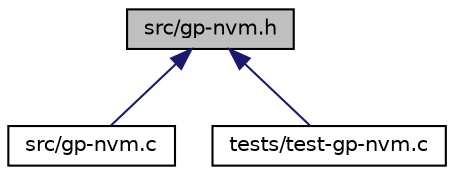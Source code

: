 digraph "src/gp-nvm.h"
{
  edge [fontname="Helvetica",fontsize="10",labelfontname="Helvetica",labelfontsize="10"];
  node [fontname="Helvetica",fontsize="10",shape=record];
  Node3 [label="src/gp-nvm.h",height=0.2,width=0.4,color="black", fillcolor="grey75", style="filled", fontcolor="black"];
  Node3 -> Node4 [dir="back",color="midnightblue",fontsize="10",style="solid",fontname="Helvetica"];
  Node4 [label="src/gp-nvm.c",height=0.2,width=0.4,color="black", fillcolor="white", style="filled",URL="$gp-nvm_8c.html",tooltip="Implementation of general purpose NVM library. "];
  Node3 -> Node5 [dir="back",color="midnightblue",fontsize="10",style="solid",fontname="Helvetica"];
  Node5 [label="tests/test-gp-nvm.c",height=0.2,width=0.4,color="black", fillcolor="white", style="filled",URL="$test-gp-nvm_8c.html",tooltip="Example using the General purpose NVM library.. "];
}
